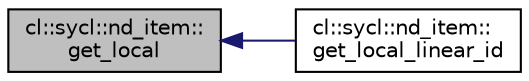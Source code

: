 digraph "cl::sycl::nd_item::get_local"
{
 // INTERACTIVE_SVG=YES
  bgcolor="transparent";
  edge [fontname="Helvetica",fontsize="10",labelfontname="Helvetica",labelfontsize="10"];
  node [fontname="Helvetica",fontsize="10",shape=record];
  rankdir="LR";
  Node1 [label="cl::sycl::nd_item::\lget_local",height=0.2,width=0.4,color="black", fillcolor="grey75", style="filled", fontcolor="black"];
  Node1 -> Node2 [dir="back",color="midnightblue",fontsize="10",style="solid",fontname="Helvetica"];
  Node2 [label="cl::sycl::nd_item::\lget_local_linear_id",height=0.2,width=0.4,color="black",URL="$group__parallelism.html#a73915805265e10910ea20772ce56c2bd",tooltip="Return the flattened id of the current work-item within the current work-group. "];
}
